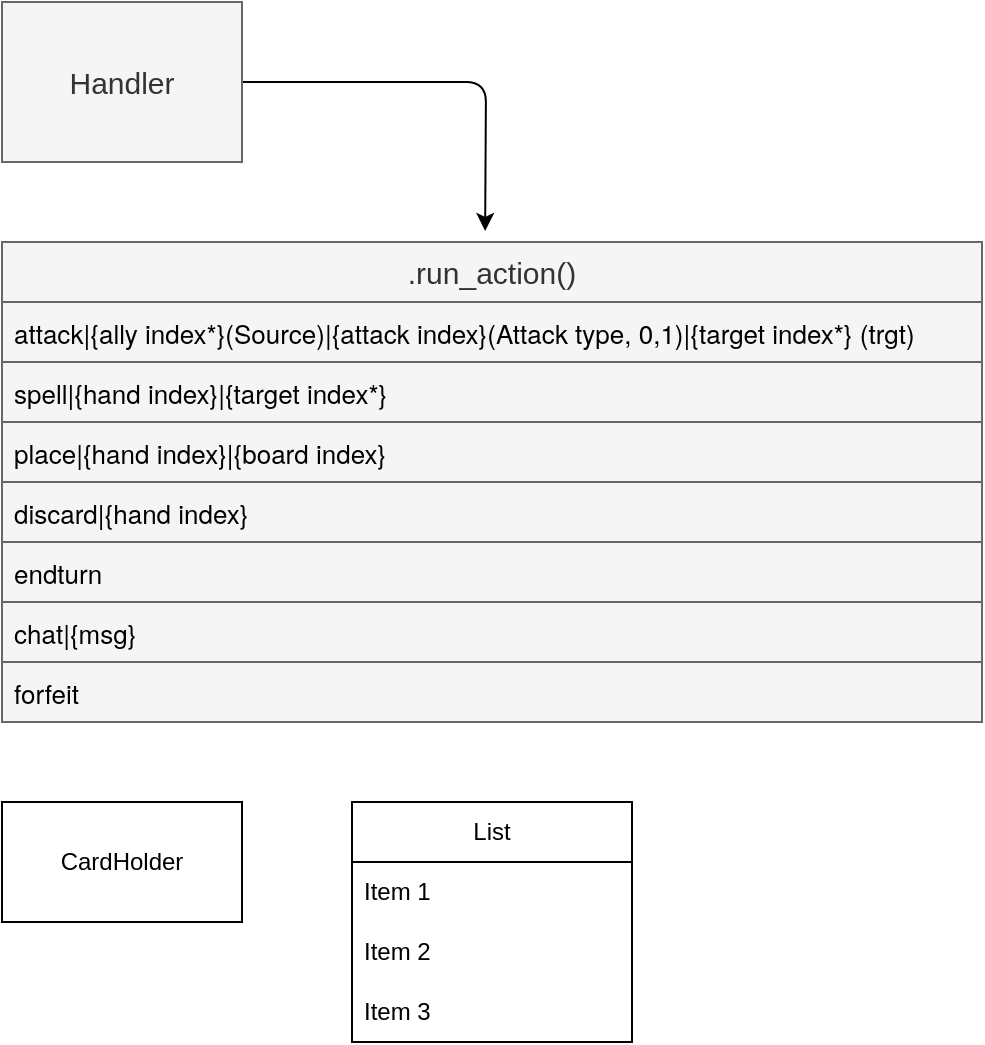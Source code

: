 <mxfile>
    <diagram id="vSEmv7YDTVLnWScD_Ey-" name="Page-1">
        <mxGraphModel dx="1181" dy="612" grid="1" gridSize="10" guides="1" tooltips="1" connect="1" arrows="1" fold="1" page="1" pageScale="1" pageWidth="827" pageHeight="1169" background="#FFFFFF" math="0" shadow="0">
            <root>
                <mxCell id="0"/>
                <mxCell id="1" parent="0"/>
                <mxCell id="26" style="edgeStyle=none;html=1;entryX=0.493;entryY=-0.023;entryDx=0;entryDy=0;entryPerimeter=0;" edge="1" parent="1" source="2" target="5">
                    <mxGeometry relative="1" as="geometry">
                        <mxPoint x="280" y="80" as="targetPoint"/>
                        <Array as="points">
                            <mxPoint x="282" y="80"/>
                        </Array>
                    </mxGeometry>
                </mxCell>
                <mxCell id="2" value="&lt;span style=&quot;font-size: 15px;&quot;&gt;Handler&lt;/span&gt;" style="rounded=0;whiteSpace=wrap;html=1;fillColor=#f5f5f5;fontColor=#333333;strokeColor=#666666;" parent="1" vertex="1">
                    <mxGeometry x="40" y="40" width="120" height="80" as="geometry"/>
                </mxCell>
                <mxCell id="5" value=".run_action()" style="swimlane;fontStyle=0;childLayout=stackLayout;horizontal=1;startSize=30;horizontalStack=0;resizeParent=1;resizeParentMax=0;resizeLast=0;collapsible=1;marginBottom=0;whiteSpace=wrap;html=1;fontSize=15;fillColor=#f5f5f5;fontColor=#333333;strokeColor=#666666;" parent="1" vertex="1">
                    <mxGeometry x="40" y="160" width="490" height="240" as="geometry"/>
                </mxCell>
                <mxCell id="6" value="&lt;p style=&quot;margin: 0px; font-variant-numeric: normal; font-variant-east-asian: normal; font-stretch: normal; font-size: 13px; line-height: normal; font-family: &amp;quot;Helvetica Neue&amp;quot;; color: rgb(0, 0, 0);&quot; class=&quot;p1&quot;&gt;attack|{ally index*}(Source)|{attack index}(Attack type, 0,1)|{target index*} (trgt)&lt;/p&gt;" style="text;align=left;verticalAlign=middle;spacingLeft=4;spacingRight=4;overflow=hidden;points=[[0,0.5],[1,0.5]];portConstraint=eastwest;rotatable=0;whiteSpace=wrap;html=1;fontSize=15;fillColor=#f5f5f5;fontColor=#333333;strokeColor=#666666;" parent="5" vertex="1">
                    <mxGeometry y="30" width="490" height="30" as="geometry"/>
                </mxCell>
                <mxCell id="7" value="&lt;p style=&quot;margin: 0px; font-variant-numeric: normal; font-variant-east-asian: normal; font-stretch: normal; font-size: 13px; line-height: normal; font-family: &amp;quot;Helvetica Neue&amp;quot;; color: rgb(0, 0, 0);&quot; class=&quot;p1&quot;&gt;spell|{hand index}|{target index*}&lt;/p&gt;" style="text;strokeColor=#666666;fillColor=#f5f5f5;align=left;verticalAlign=middle;spacingLeft=4;spacingRight=4;overflow=hidden;points=[[0,0.5],[1,0.5]];portConstraint=eastwest;rotatable=0;whiteSpace=wrap;html=1;fontSize=15;fontColor=#333333;" parent="5" vertex="1">
                    <mxGeometry y="60" width="490" height="30" as="geometry"/>
                </mxCell>
                <mxCell id="8" value="&lt;p style=&quot;margin: 0px; font-variant-numeric: normal; font-variant-east-asian: normal; font-stretch: normal; font-size: 13px; line-height: normal; font-family: &amp;quot;Helvetica Neue&amp;quot;; color: rgb(0, 0, 0);&quot; class=&quot;p1&quot;&gt;place|{hand index}|{board index}&lt;/p&gt;" style="text;strokeColor=#666666;fillColor=#f5f5f5;align=left;verticalAlign=middle;spacingLeft=4;spacingRight=4;overflow=hidden;points=[[0,0.5],[1,0.5]];portConstraint=eastwest;rotatable=0;whiteSpace=wrap;html=1;fontSize=15;fontColor=#333333;" parent="5" vertex="1">
                    <mxGeometry y="90" width="490" height="30" as="geometry"/>
                </mxCell>
                <mxCell id="11" value="&lt;p style=&quot;margin: 0px; font-variant-numeric: normal; font-variant-east-asian: normal; font-stretch: normal; font-size: 13px; line-height: normal; font-family: &amp;quot;Helvetica Neue&amp;quot;; color: rgb(0, 0, 0);&quot; class=&quot;p1&quot;&gt;discard|{hand index}&lt;/p&gt;" style="text;strokeColor=#666666;fillColor=#f5f5f5;align=left;verticalAlign=middle;spacingLeft=4;spacingRight=4;overflow=hidden;points=[[0,0.5],[1,0.5]];portConstraint=eastwest;rotatable=0;whiteSpace=wrap;html=1;fontSize=15;fontColor=#333333;" parent="5" vertex="1">
                    <mxGeometry y="120" width="490" height="30" as="geometry"/>
                </mxCell>
                <mxCell id="12" value="&lt;p style=&quot;margin: 0px; font-variant-numeric: normal; font-variant-east-asian: normal; font-stretch: normal; font-size: 13px; line-height: normal; font-family: &amp;quot;Helvetica Neue&amp;quot;; color: rgb(0, 0, 0);&quot; class=&quot;p1&quot;&gt;endturn&lt;/p&gt;" style="text;strokeColor=#666666;fillColor=#f5f5f5;align=left;verticalAlign=middle;spacingLeft=4;spacingRight=4;overflow=hidden;points=[[0,0.5],[1,0.5]];portConstraint=eastwest;rotatable=0;whiteSpace=wrap;html=1;fontSize=15;fontColor=#333333;" parent="5" vertex="1">
                    <mxGeometry y="150" width="490" height="30" as="geometry"/>
                </mxCell>
                <mxCell id="13" value="&lt;p style=&quot;margin: 0px; font-variant-numeric: normal; font-variant-east-asian: normal; font-stretch: normal; font-size: 13px; line-height: normal; font-family: &amp;quot;Helvetica Neue&amp;quot;; color: rgb(0, 0, 0);&quot; class=&quot;p1&quot;&gt;chat|{msg}&lt;/p&gt;" style="text;strokeColor=#666666;fillColor=#f5f5f5;align=left;verticalAlign=middle;spacingLeft=4;spacingRight=4;overflow=hidden;points=[[0,0.5],[1,0.5]];portConstraint=eastwest;rotatable=0;whiteSpace=wrap;html=1;fontSize=15;fontColor=#333333;" parent="5" vertex="1">
                    <mxGeometry y="180" width="490" height="30" as="geometry"/>
                </mxCell>
                <mxCell id="23" value="&lt;p style=&quot;margin: 0px; font-variant-numeric: normal; font-variant-east-asian: normal; font-stretch: normal; font-size: 13px; line-height: normal; font-family: &amp;quot;Helvetica Neue&amp;quot;; color: rgb(0, 0, 0);&quot; class=&quot;p1&quot;&gt;forfeit&lt;/p&gt;" style="text;strokeColor=#666666;fillColor=#f5f5f5;align=left;verticalAlign=middle;spacingLeft=4;spacingRight=4;overflow=hidden;points=[[0,0.5],[1,0.5]];portConstraint=eastwest;rotatable=0;whiteSpace=wrap;html=1;fontSize=15;fontColor=#333333;" vertex="1" parent="5">
                    <mxGeometry y="210" width="490" height="30" as="geometry"/>
                </mxCell>
                <mxCell id="27" value="CardHolder" style="rounded=0;whiteSpace=wrap;html=1;" vertex="1" parent="1">
                    <mxGeometry x="40" y="440" width="120" height="60" as="geometry"/>
                </mxCell>
                <mxCell id="28" value="List" style="swimlane;fontStyle=0;childLayout=stackLayout;horizontal=1;startSize=30;horizontalStack=0;resizeParent=1;resizeParentMax=0;resizeLast=0;collapsible=1;marginBottom=0;whiteSpace=wrap;html=1;" vertex="1" parent="1">
                    <mxGeometry x="215" y="440" width="140" height="120" as="geometry"/>
                </mxCell>
                <mxCell id="29" value="Item 1" style="text;strokeColor=none;fillColor=none;align=left;verticalAlign=middle;spacingLeft=4;spacingRight=4;overflow=hidden;points=[[0,0.5],[1,0.5]];portConstraint=eastwest;rotatable=0;whiteSpace=wrap;html=1;" vertex="1" parent="28">
                    <mxGeometry y="30" width="140" height="30" as="geometry"/>
                </mxCell>
                <mxCell id="30" value="Item 2" style="text;strokeColor=none;fillColor=none;align=left;verticalAlign=middle;spacingLeft=4;spacingRight=4;overflow=hidden;points=[[0,0.5],[1,0.5]];portConstraint=eastwest;rotatable=0;whiteSpace=wrap;html=1;" vertex="1" parent="28">
                    <mxGeometry y="60" width="140" height="30" as="geometry"/>
                </mxCell>
                <mxCell id="31" value="Item 3" style="text;strokeColor=none;fillColor=none;align=left;verticalAlign=middle;spacingLeft=4;spacingRight=4;overflow=hidden;points=[[0,0.5],[1,0.5]];portConstraint=eastwest;rotatable=0;whiteSpace=wrap;html=1;" vertex="1" parent="28">
                    <mxGeometry y="90" width="140" height="30" as="geometry"/>
                </mxCell>
            </root>
        </mxGraphModel>
    </diagram>
</mxfile>